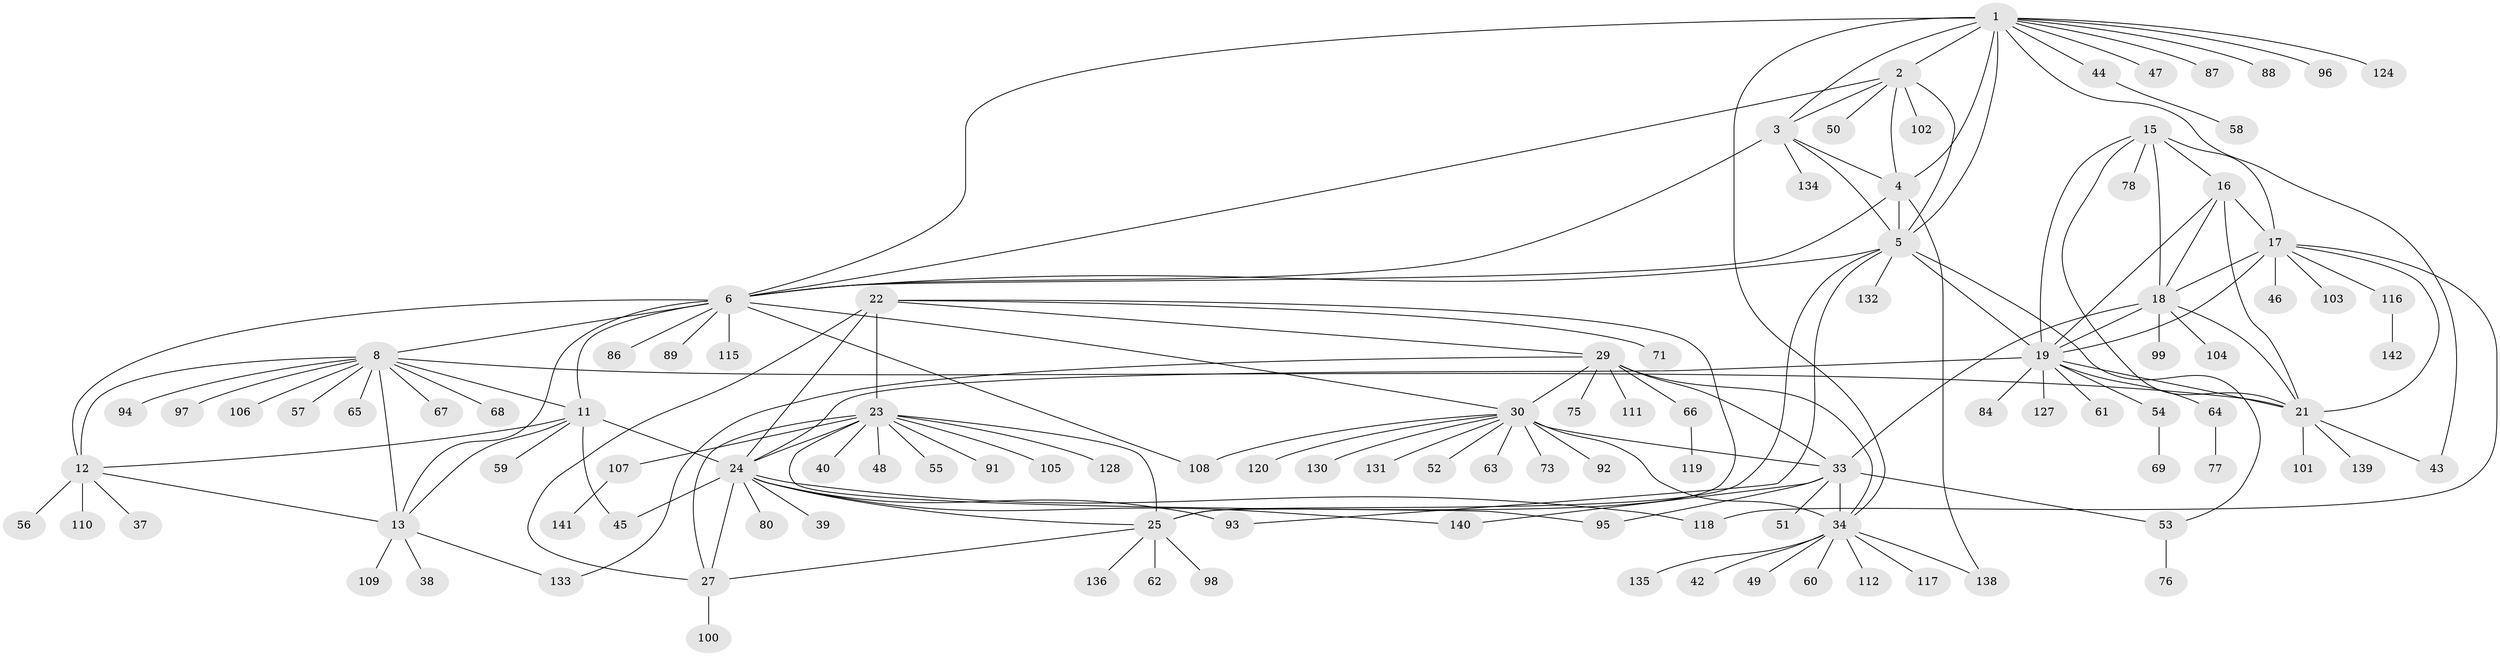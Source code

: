 // Generated by graph-tools (version 1.1) at 2025/24/03/03/25 07:24:14]
// undirected, 112 vertices, 162 edges
graph export_dot {
graph [start="1"]
  node [color=gray90,style=filled];
  1 [super="+7"];
  2 [super="+81"];
  3 [super="+125"];
  4 [super="+70"];
  5 [super="+36"];
  6 [super="+10"];
  8 [super="+9"];
  11 [super="+90"];
  12 [super="+14"];
  13 [super="+41"];
  15 [super="+85"];
  16 [super="+114"];
  17 [super="+20"];
  18 [super="+121"];
  19 [super="+137"];
  21 [super="+83"];
  22;
  23 [super="+26"];
  24 [super="+28"];
  25 [super="+82"];
  27 [super="+79"];
  29 [super="+31"];
  30 [super="+32"];
  33 [super="+72"];
  34 [super="+35"];
  37;
  38;
  39;
  40;
  42;
  43;
  44;
  45 [super="+122"];
  46;
  47;
  48;
  49;
  50;
  51;
  52;
  53;
  54;
  55;
  56 [super="+74"];
  57 [super="+123"];
  58 [super="+129"];
  59;
  60;
  61;
  62;
  63;
  64;
  65;
  66 [super="+113"];
  67;
  68;
  69;
  71;
  73;
  75;
  76;
  77;
  78;
  80;
  84;
  86;
  87;
  88;
  89;
  91;
  92;
  93;
  94;
  95 [super="+126"];
  96;
  97;
  98;
  99;
  100;
  101;
  102;
  103;
  104;
  105;
  106;
  107;
  108;
  109;
  110;
  111;
  112;
  115;
  116;
  117;
  118;
  119;
  120;
  124;
  127;
  128;
  130;
  131;
  132;
  133;
  134;
  135;
  136;
  138;
  139;
  140;
  141;
  142;
  1 -- 2 [weight=2];
  1 -- 3 [weight=2];
  1 -- 4 [weight=2];
  1 -- 5 [weight=2];
  1 -- 6 [weight=2];
  1 -- 47;
  1 -- 96;
  1 -- 34;
  1 -- 43;
  1 -- 44;
  1 -- 87;
  1 -- 88;
  1 -- 124;
  2 -- 3;
  2 -- 4;
  2 -- 5;
  2 -- 6;
  2 -- 50;
  2 -- 102;
  3 -- 4;
  3 -- 5;
  3 -- 6;
  3 -- 134;
  4 -- 5;
  4 -- 6;
  4 -- 138;
  5 -- 6;
  5 -- 19;
  5 -- 25;
  5 -- 53;
  5 -- 93;
  5 -- 132;
  6 -- 86;
  6 -- 108;
  6 -- 115;
  6 -- 8 [weight=2];
  6 -- 89;
  6 -- 11;
  6 -- 12 [weight=2];
  6 -- 13;
  6 -- 30;
  8 -- 11 [weight=2];
  8 -- 12 [weight=4];
  8 -- 13 [weight=2];
  8 -- 57;
  8 -- 67;
  8 -- 94;
  8 -- 97;
  8 -- 65;
  8 -- 68;
  8 -- 106;
  8 -- 21;
  11 -- 12 [weight=2];
  11 -- 13;
  11 -- 45;
  11 -- 59;
  11 -- 24;
  12 -- 13 [weight=2];
  12 -- 37;
  12 -- 56;
  12 -- 110;
  13 -- 38;
  13 -- 109;
  13 -- 133;
  15 -- 16;
  15 -- 17 [weight=2];
  15 -- 18;
  15 -- 19;
  15 -- 21;
  15 -- 78;
  16 -- 17 [weight=2];
  16 -- 18;
  16 -- 19;
  16 -- 21;
  17 -- 18 [weight=2];
  17 -- 19 [weight=2];
  17 -- 21 [weight=2];
  17 -- 46;
  17 -- 118;
  17 -- 116;
  17 -- 103;
  18 -- 19;
  18 -- 21;
  18 -- 33;
  18 -- 99;
  18 -- 104;
  19 -- 21;
  19 -- 24;
  19 -- 54;
  19 -- 61;
  19 -- 64;
  19 -- 84;
  19 -- 127;
  21 -- 43;
  21 -- 101;
  21 -- 139;
  22 -- 23 [weight=2];
  22 -- 24 [weight=2];
  22 -- 25;
  22 -- 27;
  22 -- 29;
  22 -- 71;
  23 -- 24 [weight=4];
  23 -- 25 [weight=2];
  23 -- 27 [weight=2];
  23 -- 48;
  23 -- 55;
  23 -- 91;
  23 -- 107;
  23 -- 128;
  23 -- 40;
  23 -- 105;
  23 -- 95;
  24 -- 25 [weight=2];
  24 -- 27 [weight=2];
  24 -- 93;
  24 -- 140;
  24 -- 39;
  24 -- 80;
  24 -- 118;
  24 -- 45;
  25 -- 27;
  25 -- 62;
  25 -- 136;
  25 -- 98;
  27 -- 100;
  29 -- 30 [weight=4];
  29 -- 33 [weight=2];
  29 -- 34 [weight=4];
  29 -- 66;
  29 -- 75;
  29 -- 111;
  29 -- 133;
  30 -- 33 [weight=2];
  30 -- 34 [weight=4];
  30 -- 52;
  30 -- 63;
  30 -- 73;
  30 -- 92;
  30 -- 108;
  30 -- 120;
  30 -- 130;
  30 -- 131;
  33 -- 34 [weight=2];
  33 -- 51;
  33 -- 53;
  33 -- 95;
  33 -- 140;
  34 -- 42;
  34 -- 49;
  34 -- 60;
  34 -- 138;
  34 -- 112;
  34 -- 117;
  34 -- 135;
  44 -- 58;
  53 -- 76;
  54 -- 69;
  64 -- 77;
  66 -- 119;
  107 -- 141;
  116 -- 142;
}

